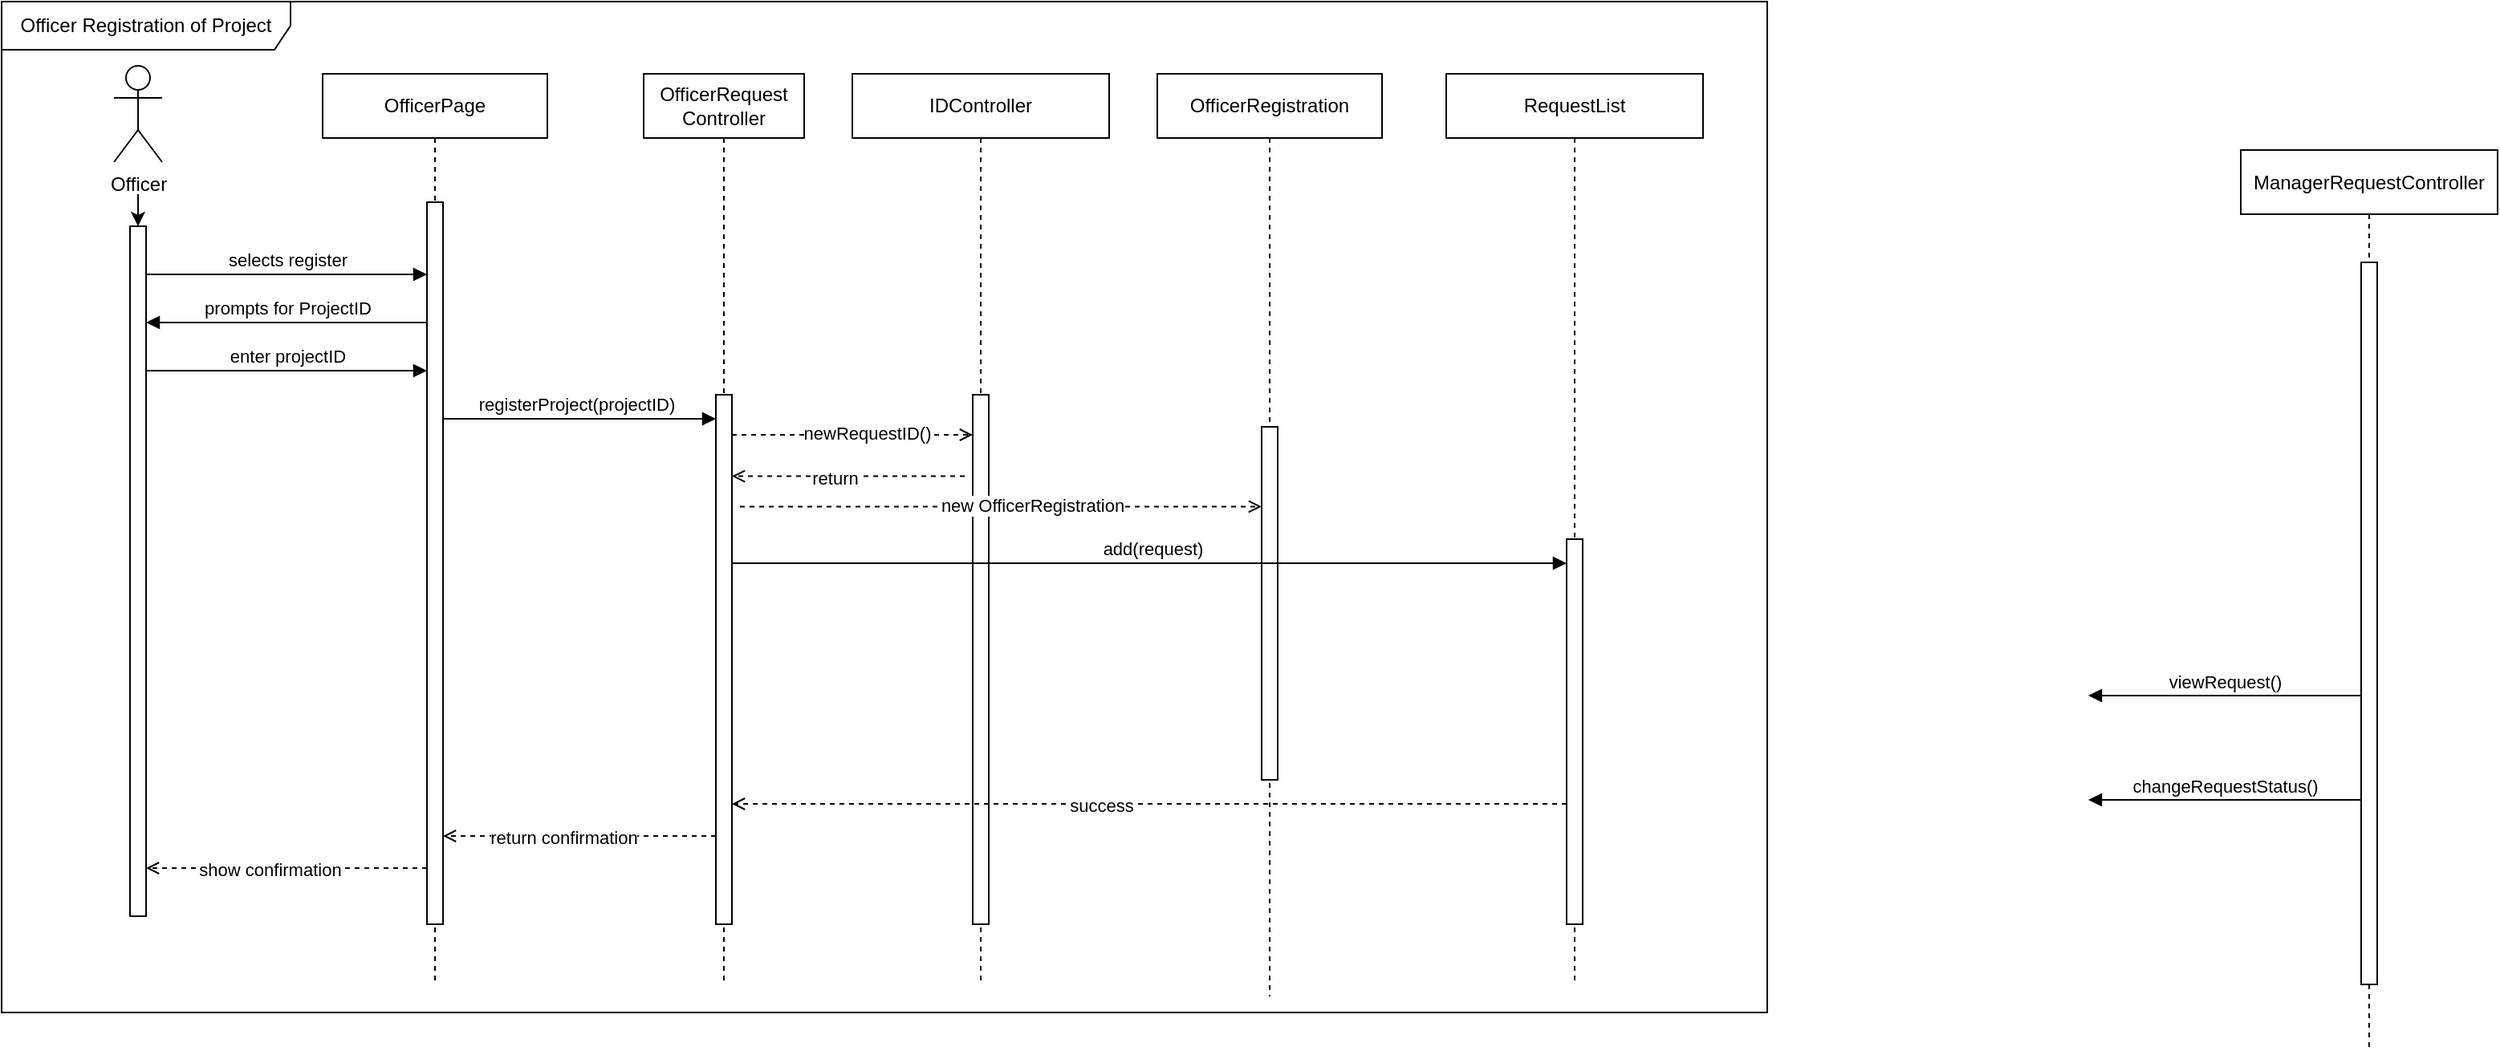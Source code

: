 <mxfile version="26.2.12">
  <diagram name="Page-1" id="2YBvvXClWsGukQMizWep">
    <mxGraphModel dx="1190" dy="619" grid="1" gridSize="10" guides="1" tooltips="1" connect="1" arrows="1" fold="1" page="1" pageScale="1" pageWidth="850" pageHeight="1100" math="0" shadow="0">
      <root>
        <mxCell id="0" />
        <mxCell id="1" parent="0" />
        <mxCell id="KmQUkZNUxy0e-ph1zbqD-1" value="OfficerRequest&lt;div&gt;Controller&lt;/div&gt;" style="shape=umlLifeline;perimeter=lifelinePerimeter;whiteSpace=wrap;html=1;container=0;dropTarget=0;collapsible=0;recursiveResize=0;outlineConnect=0;portConstraint=eastwest;newEdgeStyle={&quot;edgeStyle&quot;:&quot;elbowEdgeStyle&quot;,&quot;elbow&quot;:&quot;vertical&quot;,&quot;curved&quot;:0,&quot;rounded&quot;:0};" vertex="1" parent="1">
          <mxGeometry x="440" y="95" width="100" height="565" as="geometry" />
        </mxCell>
        <mxCell id="KmQUkZNUxy0e-ph1zbqD-2" value="" style="html=1;points=[];perimeter=orthogonalPerimeter;outlineConnect=0;targetShapes=umlLifeline;portConstraint=eastwest;newEdgeStyle={&quot;edgeStyle&quot;:&quot;elbowEdgeStyle&quot;,&quot;elbow&quot;:&quot;vertical&quot;,&quot;curved&quot;:0,&quot;rounded&quot;:0};" vertex="1" parent="KmQUkZNUxy0e-ph1zbqD-1">
          <mxGeometry x="45" y="200" width="10" height="330" as="geometry" />
        </mxCell>
        <mxCell id="KmQUkZNUxy0e-ph1zbqD-3" value="Officer Registration of Project" style="shape=umlFrame;whiteSpace=wrap;html=1;pointerEvents=0;width=180;height=30;" vertex="1" parent="1">
          <mxGeometry x="40" y="50" width="1100" height="630" as="geometry" />
        </mxCell>
        <mxCell id="KmQUkZNUxy0e-ph1zbqD-4" value="" style="edgeStyle=orthogonalEdgeStyle;rounded=0;orthogonalLoop=1;jettySize=auto;html=1;" edge="1" parent="1" target="KmQUkZNUxy0e-ph1zbqD-6">
          <mxGeometry relative="1" as="geometry">
            <mxPoint x="125" y="170" as="sourcePoint" />
            <Array as="points">
              <mxPoint x="125" y="220" />
              <mxPoint x="125" y="220" />
            </Array>
          </mxGeometry>
        </mxCell>
        <mxCell id="KmQUkZNUxy0e-ph1zbqD-5" value="Officer" style="shape=umlActor;verticalLabelPosition=bottom;verticalAlign=top;html=1;outlineConnect=0;" vertex="1" parent="1">
          <mxGeometry x="110" y="90" width="30" height="60" as="geometry" />
        </mxCell>
        <mxCell id="KmQUkZNUxy0e-ph1zbqD-6" value="" style="html=1;points=[[0,0,0,0,5],[0,1,0,0,-5],[1,0,0,0,5],[1,1,0,0,-5]];perimeter=orthogonalPerimeter;outlineConnect=0;targetShapes=umlLifeline;portConstraint=eastwest;newEdgeStyle={&quot;curved&quot;:0,&quot;rounded&quot;:0};" vertex="1" parent="1">
          <mxGeometry x="120" y="190" width="10" height="430" as="geometry" />
        </mxCell>
        <mxCell id="KmQUkZNUxy0e-ph1zbqD-7" value="OfficerRegistration" style="shape=umlLifeline;perimeter=lifelinePerimeter;whiteSpace=wrap;html=1;container=0;dropTarget=0;collapsible=0;recursiveResize=0;outlineConnect=0;portConstraint=eastwest;newEdgeStyle={&quot;edgeStyle&quot;:&quot;elbowEdgeStyle&quot;,&quot;elbow&quot;:&quot;vertical&quot;,&quot;curved&quot;:0,&quot;rounded&quot;:0};" vertex="1" parent="1">
          <mxGeometry x="760" y="95" width="140" height="575" as="geometry" />
        </mxCell>
        <mxCell id="KmQUkZNUxy0e-ph1zbqD-8" value="" style="html=1;points=[];perimeter=orthogonalPerimeter;outlineConnect=0;targetShapes=umlLifeline;portConstraint=eastwest;newEdgeStyle={&quot;edgeStyle&quot;:&quot;elbowEdgeStyle&quot;,&quot;elbow&quot;:&quot;vertical&quot;,&quot;curved&quot;:0,&quot;rounded&quot;:0};" vertex="1" parent="KmQUkZNUxy0e-ph1zbqD-7">
          <mxGeometry x="65" y="220" width="10" height="220" as="geometry" />
        </mxCell>
        <mxCell id="KmQUkZNUxy0e-ph1zbqD-9" value="IDController" style="shape=umlLifeline;perimeter=lifelinePerimeter;whiteSpace=wrap;html=1;container=0;dropTarget=0;collapsible=0;recursiveResize=0;outlineConnect=0;portConstraint=eastwest;newEdgeStyle={&quot;edgeStyle&quot;:&quot;elbowEdgeStyle&quot;,&quot;elbow&quot;:&quot;vertical&quot;,&quot;curved&quot;:0,&quot;rounded&quot;:0};" vertex="1" parent="1">
          <mxGeometry x="570" y="95" width="160" height="565" as="geometry" />
        </mxCell>
        <mxCell id="KmQUkZNUxy0e-ph1zbqD-10" value="" style="html=1;points=[];perimeter=orthogonalPerimeter;outlineConnect=0;targetShapes=umlLifeline;portConstraint=eastwest;newEdgeStyle={&quot;edgeStyle&quot;:&quot;elbowEdgeStyle&quot;,&quot;elbow&quot;:&quot;vertical&quot;,&quot;curved&quot;:0,&quot;rounded&quot;:0};" vertex="1" parent="KmQUkZNUxy0e-ph1zbqD-9">
          <mxGeometry x="75" y="200" width="10" height="330" as="geometry" />
        </mxCell>
        <mxCell id="KmQUkZNUxy0e-ph1zbqD-11" value="" style="html=1;verticalAlign=bottom;labelBackgroundColor=none;endArrow=open;endFill=0;dashed=1;rounded=0;" edge="1" parent="1">
          <mxGeometry width="160" relative="1" as="geometry">
            <mxPoint x="495" y="320" as="sourcePoint" />
            <mxPoint x="645" y="320" as="targetPoint" />
          </mxGeometry>
        </mxCell>
        <mxCell id="KmQUkZNUxy0e-ph1zbqD-12" value="newRequestID()" style="edgeLabel;html=1;align=center;verticalAlign=middle;resizable=0;points=[];" vertex="1" connectable="0" parent="KmQUkZNUxy0e-ph1zbqD-11">
          <mxGeometry x="0.118" y="1" relative="1" as="geometry">
            <mxPoint as="offset" />
          </mxGeometry>
        </mxCell>
        <mxCell id="KmQUkZNUxy0e-ph1zbqD-13" value="registerProject(projectID)" style="html=1;verticalAlign=bottom;endArrow=block;edgeStyle=elbowEdgeStyle;elbow=vertical;curved=0;rounded=0;" edge="1" parent="1">
          <mxGeometry x="0.001" relative="1" as="geometry">
            <mxPoint x="310" y="310" as="sourcePoint" />
            <Array as="points">
              <mxPoint x="455" y="310" />
            </Array>
            <mxPoint x="485" y="310" as="targetPoint" />
            <mxPoint as="offset" />
          </mxGeometry>
        </mxCell>
        <mxCell id="KmQUkZNUxy0e-ph1zbqD-14" value="RequestList" style="shape=umlLifeline;perimeter=lifelinePerimeter;whiteSpace=wrap;html=1;container=0;dropTarget=0;collapsible=0;recursiveResize=0;outlineConnect=0;portConstraint=eastwest;newEdgeStyle={&quot;edgeStyle&quot;:&quot;elbowEdgeStyle&quot;,&quot;elbow&quot;:&quot;vertical&quot;,&quot;curved&quot;:0,&quot;rounded&quot;:0};" vertex="1" parent="1">
          <mxGeometry x="940" y="95" width="160" height="565" as="geometry" />
        </mxCell>
        <mxCell id="KmQUkZNUxy0e-ph1zbqD-15" value="" style="html=1;points=[];perimeter=orthogonalPerimeter;outlineConnect=0;targetShapes=umlLifeline;portConstraint=eastwest;newEdgeStyle={&quot;edgeStyle&quot;:&quot;elbowEdgeStyle&quot;,&quot;elbow&quot;:&quot;vertical&quot;,&quot;curved&quot;:0,&quot;rounded&quot;:0};" vertex="1" parent="KmQUkZNUxy0e-ph1zbqD-14">
          <mxGeometry x="75" y="290" width="10" height="240" as="geometry" />
        </mxCell>
        <mxCell id="KmQUkZNUxy0e-ph1zbqD-16" value="enter projectID" style="html=1;verticalAlign=bottom;endArrow=block;edgeStyle=elbowEdgeStyle;elbow=vertical;curved=0;rounded=0;" edge="1" parent="1">
          <mxGeometry relative="1" as="geometry">
            <mxPoint x="130" y="280" as="sourcePoint" />
            <Array as="points">
              <mxPoint x="195" y="280" />
            </Array>
            <mxPoint x="305" y="280" as="targetPoint" />
            <mxPoint as="offset" />
          </mxGeometry>
        </mxCell>
        <mxCell id="KmQUkZNUxy0e-ph1zbqD-17" value="OfficerPage" style="shape=umlLifeline;perimeter=lifelinePerimeter;whiteSpace=wrap;html=1;container=0;dropTarget=0;collapsible=0;recursiveResize=0;outlineConnect=0;portConstraint=eastwest;newEdgeStyle={&quot;edgeStyle&quot;:&quot;elbowEdgeStyle&quot;,&quot;elbow&quot;:&quot;vertical&quot;,&quot;curved&quot;:0,&quot;rounded&quot;:0};" vertex="1" parent="1">
          <mxGeometry x="240" y="95" width="140" height="565" as="geometry" />
        </mxCell>
        <mxCell id="KmQUkZNUxy0e-ph1zbqD-18" value="" style="html=1;points=[];perimeter=orthogonalPerimeter;outlineConnect=0;targetShapes=umlLifeline;portConstraint=eastwest;newEdgeStyle={&quot;edgeStyle&quot;:&quot;elbowEdgeStyle&quot;,&quot;elbow&quot;:&quot;vertical&quot;,&quot;curved&quot;:0,&quot;rounded&quot;:0};" vertex="1" parent="KmQUkZNUxy0e-ph1zbqD-17">
          <mxGeometry x="65" y="80" width="10" height="450" as="geometry" />
        </mxCell>
        <mxCell id="KmQUkZNUxy0e-ph1zbqD-19" value="selects register" style="html=1;verticalAlign=bottom;endArrow=block;edgeStyle=elbowEdgeStyle;elbow=vertical;curved=0;rounded=0;" edge="1" parent="1">
          <mxGeometry relative="1" as="geometry">
            <mxPoint x="130" y="220" as="sourcePoint" />
            <Array as="points">
              <mxPoint x="185" y="220" />
            </Array>
            <mxPoint x="305" y="220" as="targetPoint" />
            <mxPoint as="offset" />
          </mxGeometry>
        </mxCell>
        <mxCell id="KmQUkZNUxy0e-ph1zbqD-20" value="add(request)" style="html=1;verticalAlign=bottom;endArrow=block;edgeStyle=elbowEdgeStyle;elbow=vertical;curved=0;rounded=0;" edge="1" parent="1">
          <mxGeometry x="0.006" relative="1" as="geometry">
            <mxPoint x="495" y="400" as="sourcePoint" />
            <Array as="points">
              <mxPoint x="790" y="400" />
              <mxPoint x="970" y="580" />
            </Array>
            <mxPoint x="1015" y="400" as="targetPoint" />
            <mxPoint as="offset" />
          </mxGeometry>
        </mxCell>
        <mxCell id="KmQUkZNUxy0e-ph1zbqD-21" value="" style="html=1;verticalAlign=bottom;labelBackgroundColor=none;endArrow=open;endFill=0;dashed=1;rounded=0;" edge="1" parent="1" target="KmQUkZNUxy0e-ph1zbqD-8">
          <mxGeometry width="160" relative="1" as="geometry">
            <mxPoint x="500" y="364.71" as="sourcePoint" />
            <mxPoint x="835" y="364.71" as="targetPoint" />
          </mxGeometry>
        </mxCell>
        <mxCell id="KmQUkZNUxy0e-ph1zbqD-22" value="new OfficerRegistration" style="edgeLabel;html=1;align=center;verticalAlign=middle;resizable=0;points=[];" vertex="1" connectable="0" parent="KmQUkZNUxy0e-ph1zbqD-21">
          <mxGeometry x="0.118" y="1" relative="1" as="geometry">
            <mxPoint as="offset" />
          </mxGeometry>
        </mxCell>
        <mxCell id="KmQUkZNUxy0e-ph1zbqD-23" value="prompts for ProjectID" style="html=1;verticalAlign=bottom;endArrow=block;edgeStyle=elbowEdgeStyle;elbow=vertical;curved=0;rounded=0;" edge="1" parent="1">
          <mxGeometry x="0.001" relative="1" as="geometry">
            <mxPoint x="305" y="250" as="sourcePoint" />
            <Array as="points">
              <mxPoint x="230" y="250" />
            </Array>
            <mxPoint x="130" y="250" as="targetPoint" />
            <mxPoint as="offset" />
          </mxGeometry>
        </mxCell>
        <mxCell id="KmQUkZNUxy0e-ph1zbqD-24" value="" style="html=1;verticalAlign=bottom;labelBackgroundColor=none;endArrow=open;endFill=0;dashed=1;rounded=0;" edge="1" parent="1">
          <mxGeometry width="160" relative="1" as="geometry">
            <mxPoint x="640" y="345.79" as="sourcePoint" />
            <mxPoint x="495" y="345.79" as="targetPoint" />
          </mxGeometry>
        </mxCell>
        <mxCell id="KmQUkZNUxy0e-ph1zbqD-25" value="return" style="edgeLabel;html=1;align=center;verticalAlign=middle;resizable=0;points=[];" vertex="1" connectable="0" parent="KmQUkZNUxy0e-ph1zbqD-24">
          <mxGeometry x="0.118" y="1" relative="1" as="geometry">
            <mxPoint as="offset" />
          </mxGeometry>
        </mxCell>
        <mxCell id="KmQUkZNUxy0e-ph1zbqD-26" value="" style="html=1;verticalAlign=bottom;labelBackgroundColor=none;endArrow=open;endFill=0;dashed=1;rounded=0;" edge="1" parent="1" target="KmQUkZNUxy0e-ph1zbqD-2">
          <mxGeometry width="160" relative="1" as="geometry">
            <mxPoint x="1015" y="550" as="sourcePoint" />
            <mxPoint x="500" y="550" as="targetPoint" />
          </mxGeometry>
        </mxCell>
        <mxCell id="KmQUkZNUxy0e-ph1zbqD-27" value="success" style="edgeLabel;html=1;align=center;verticalAlign=middle;resizable=0;points=[];" vertex="1" connectable="0" parent="KmQUkZNUxy0e-ph1zbqD-26">
          <mxGeometry x="0.118" y="1" relative="1" as="geometry">
            <mxPoint as="offset" />
          </mxGeometry>
        </mxCell>
        <mxCell id="KmQUkZNUxy0e-ph1zbqD-28" value="" style="html=1;verticalAlign=bottom;labelBackgroundColor=none;endArrow=open;endFill=0;dashed=1;rounded=0;" edge="1" parent="1">
          <mxGeometry width="160" relative="1" as="geometry">
            <mxPoint x="485" y="570" as="sourcePoint" />
            <mxPoint x="315" y="570" as="targetPoint" />
          </mxGeometry>
        </mxCell>
        <mxCell id="KmQUkZNUxy0e-ph1zbqD-29" value="return confirmation" style="edgeLabel;html=1;align=center;verticalAlign=middle;resizable=0;points=[];" vertex="1" connectable="0" parent="KmQUkZNUxy0e-ph1zbqD-28">
          <mxGeometry x="0.118" y="1" relative="1" as="geometry">
            <mxPoint as="offset" />
          </mxGeometry>
        </mxCell>
        <mxCell id="KmQUkZNUxy0e-ph1zbqD-30" value="" style="html=1;verticalAlign=bottom;labelBackgroundColor=none;endArrow=open;endFill=0;dashed=1;rounded=0;" edge="1" parent="1">
          <mxGeometry width="160" relative="1" as="geometry">
            <mxPoint x="305" y="590" as="sourcePoint" />
            <mxPoint x="130" y="590" as="targetPoint" />
          </mxGeometry>
        </mxCell>
        <mxCell id="KmQUkZNUxy0e-ph1zbqD-31" value="show confirmation" style="edgeLabel;html=1;align=center;verticalAlign=middle;resizable=0;points=[];" vertex="1" connectable="0" parent="KmQUkZNUxy0e-ph1zbqD-30">
          <mxGeometry x="0.118" y="1" relative="1" as="geometry">
            <mxPoint as="offset" />
          </mxGeometry>
        </mxCell>
        <mxCell id="KmQUkZNUxy0e-ph1zbqD-32" value="ManagerRequestController" style="shape=umlLifeline;perimeter=lifelinePerimeter;whiteSpace=wrap;html=1;container=0;dropTarget=0;collapsible=0;recursiveResize=0;outlineConnect=0;portConstraint=eastwest;newEdgeStyle={&quot;edgeStyle&quot;:&quot;elbowEdgeStyle&quot;,&quot;elbow&quot;:&quot;vertical&quot;,&quot;curved&quot;:0,&quot;rounded&quot;:0};" vertex="1" parent="1">
          <mxGeometry x="1435" y="142.5" width="160" height="560" as="geometry" />
        </mxCell>
        <mxCell id="KmQUkZNUxy0e-ph1zbqD-33" value="" style="html=1;points=[];perimeter=orthogonalPerimeter;outlineConnect=0;targetShapes=umlLifeline;portConstraint=eastwest;newEdgeStyle={&quot;edgeStyle&quot;:&quot;elbowEdgeStyle&quot;,&quot;elbow&quot;:&quot;vertical&quot;,&quot;curved&quot;:0,&quot;rounded&quot;:0};" vertex="1" parent="KmQUkZNUxy0e-ph1zbqD-32">
          <mxGeometry x="75" y="70" width="10" height="450" as="geometry" />
        </mxCell>
        <mxCell id="KmQUkZNUxy0e-ph1zbqD-34" value="viewRequest()" style="html=1;verticalAlign=bottom;endArrow=block;edgeStyle=elbowEdgeStyle;elbow=vertical;curved=0;rounded=0;" edge="1" parent="1" source="KmQUkZNUxy0e-ph1zbqD-33">
          <mxGeometry x="0.006" relative="1" as="geometry">
            <mxPoint x="1245" y="482.5" as="sourcePoint" />
            <Array as="points">
              <mxPoint x="1485" y="482.5" />
            </Array>
            <mxPoint x="1340" y="482.5" as="targetPoint" />
            <mxPoint as="offset" />
          </mxGeometry>
        </mxCell>
        <mxCell id="KmQUkZNUxy0e-ph1zbqD-35" value="changeRequestStatus()" style="html=1;verticalAlign=bottom;endArrow=block;edgeStyle=elbowEdgeStyle;elbow=vertical;curved=0;rounded=0;" edge="1" parent="1" source="KmQUkZNUxy0e-ph1zbqD-33">
          <mxGeometry x="0.006" relative="1" as="geometry">
            <mxPoint x="1529.93" y="517.698" as="sourcePoint" />
            <Array as="points">
              <mxPoint x="1485" y="547.5" />
            </Array>
            <mxPoint x="1340" y="547.5" as="targetPoint" />
            <mxPoint as="offset" />
          </mxGeometry>
        </mxCell>
      </root>
    </mxGraphModel>
  </diagram>
</mxfile>

